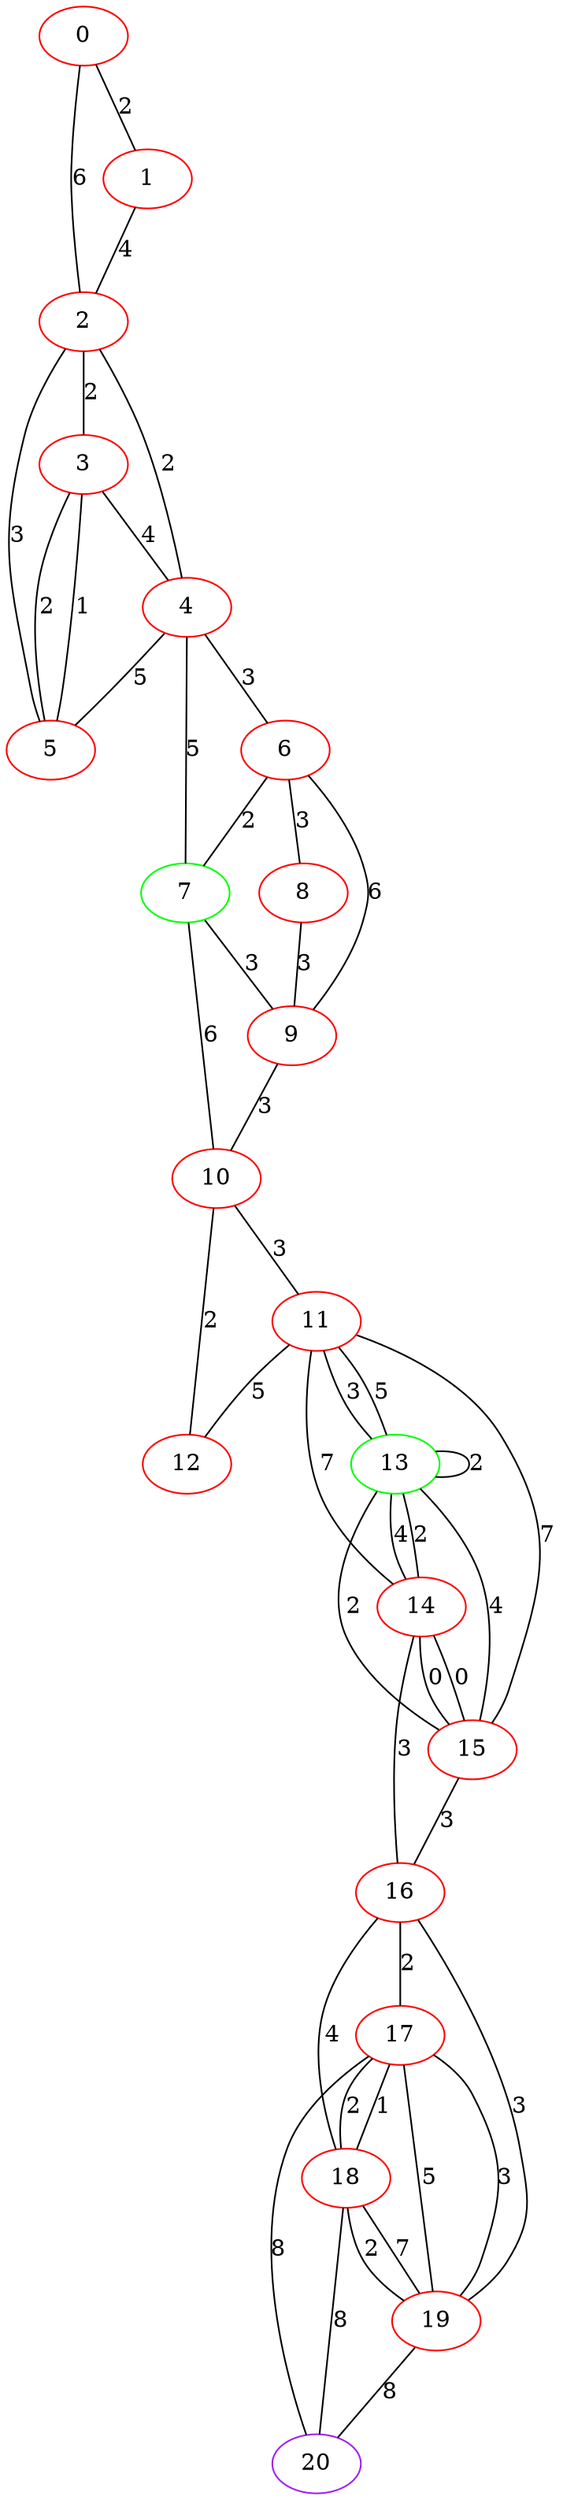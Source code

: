 graph "" {
0 [color=red, weight=1];
1 [color=red, weight=1];
2 [color=red, weight=1];
3 [color=red, weight=1];
4 [color=red, weight=1];
5 [color=red, weight=1];
6 [color=red, weight=1];
7 [color=green, weight=2];
8 [color=red, weight=1];
9 [color=red, weight=1];
10 [color=red, weight=1];
11 [color=red, weight=1];
12 [color=red, weight=1];
13 [color=green, weight=2];
14 [color=red, weight=1];
15 [color=red, weight=1];
16 [color=red, weight=1];
17 [color=red, weight=1];
18 [color=red, weight=1];
19 [color=red, weight=1];
20 [color=purple, weight=4];
0 -- 1  [key=0, label=2];
0 -- 2  [key=0, label=6];
1 -- 2  [key=0, label=4];
2 -- 3  [key=0, label=2];
2 -- 4  [key=0, label=2];
2 -- 5  [key=0, label=3];
3 -- 4  [key=0, label=4];
3 -- 5  [key=0, label=2];
3 -- 5  [key=1, label=1];
4 -- 5  [key=0, label=5];
4 -- 6  [key=0, label=3];
4 -- 7  [key=0, label=5];
6 -- 8  [key=0, label=3];
6 -- 9  [key=0, label=6];
6 -- 7  [key=0, label=2];
7 -- 9  [key=0, label=3];
7 -- 10  [key=0, label=6];
8 -- 9  [key=0, label=3];
9 -- 10  [key=0, label=3];
10 -- 11  [key=0, label=3];
10 -- 12  [key=0, label=2];
11 -- 12  [key=0, label=5];
11 -- 13  [key=0, label=3];
11 -- 13  [key=1, label=5];
11 -- 14  [key=0, label=7];
11 -- 15  [key=0, label=7];
13 -- 13  [key=0, label=2];
13 -- 14  [key=0, label=4];
13 -- 14  [key=1, label=2];
13 -- 15  [key=0, label=4];
13 -- 15  [key=1, label=2];
14 -- 16  [key=0, label=3];
14 -- 15  [key=0, label=0];
14 -- 15  [key=1, label=0];
15 -- 16  [key=0, label=3];
16 -- 17  [key=0, label=2];
16 -- 18  [key=0, label=4];
16 -- 19  [key=0, label=3];
17 -- 18  [key=0, label=1];
17 -- 18  [key=1, label=2];
17 -- 19  [key=0, label=3];
17 -- 19  [key=1, label=5];
17 -- 20  [key=0, label=8];
18 -- 19  [key=0, label=2];
18 -- 19  [key=1, label=7];
18 -- 20  [key=0, label=8];
19 -- 20  [key=0, label=8];
}
